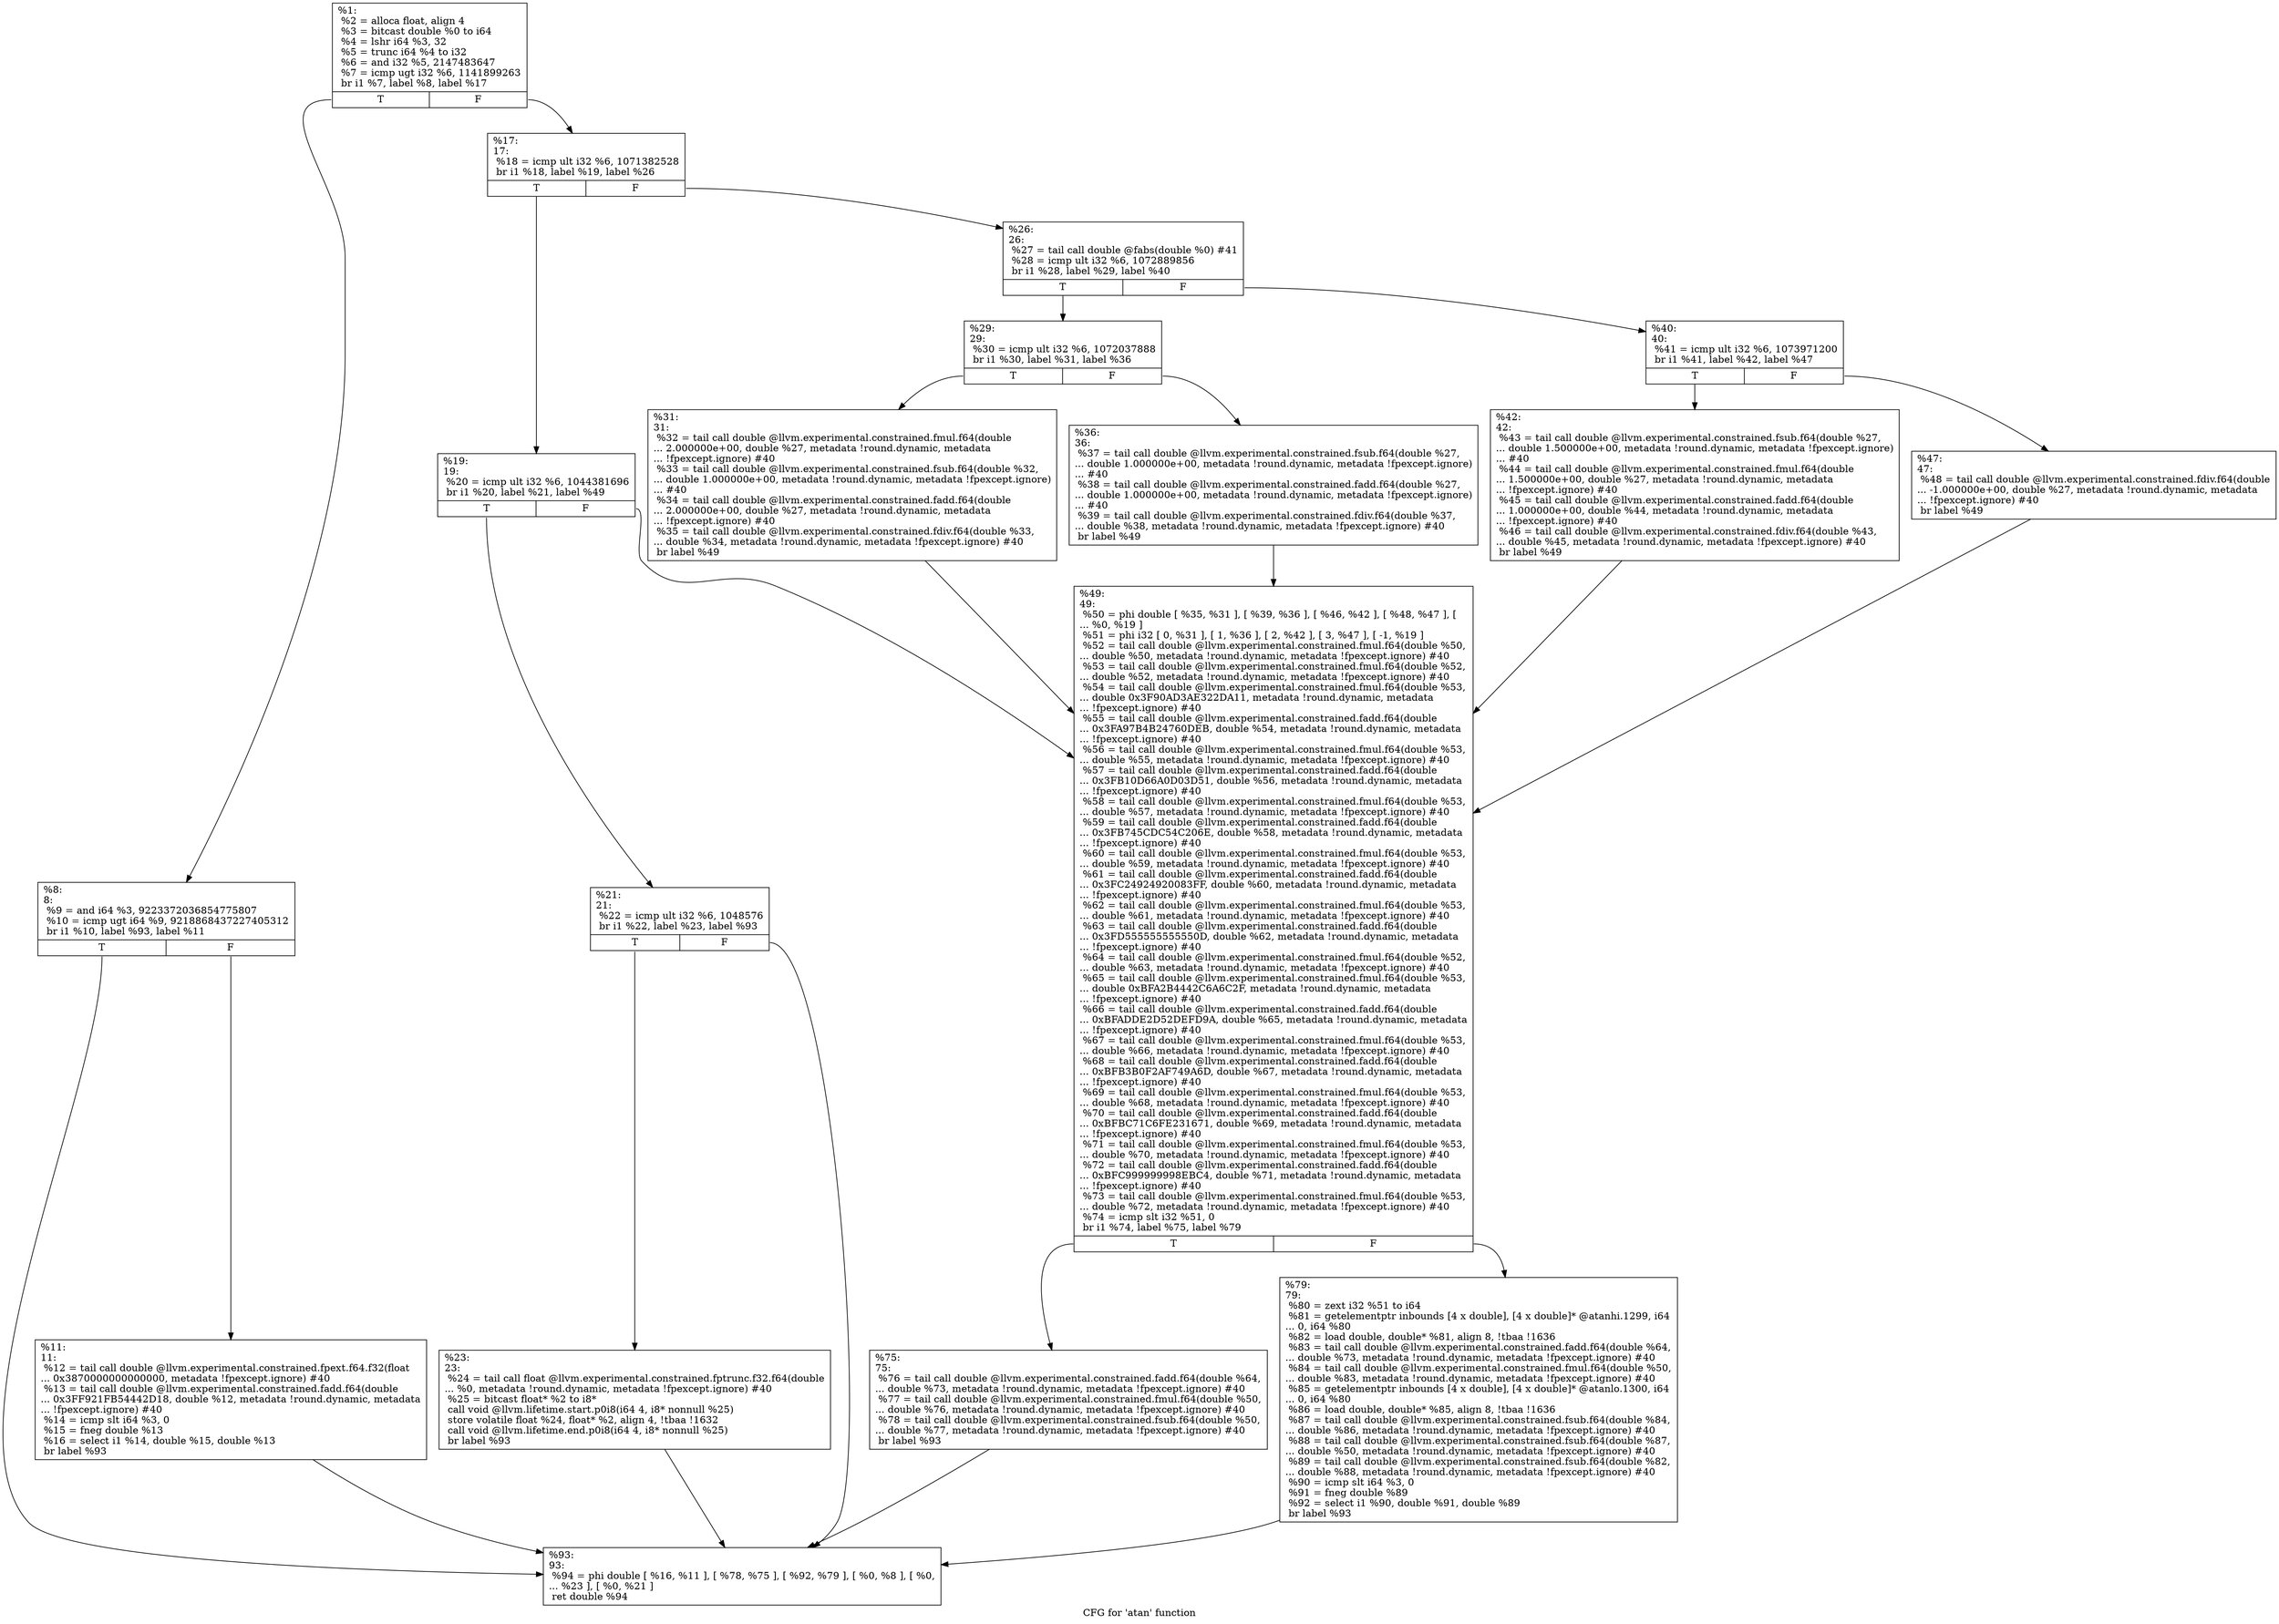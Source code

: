 digraph "CFG for 'atan' function" {
	label="CFG for 'atan' function";

	Node0x19c1100 [shape=record,label="{%1:\l  %2 = alloca float, align 4\l  %3 = bitcast double %0 to i64\l  %4 = lshr i64 %3, 32\l  %5 = trunc i64 %4 to i32\l  %6 = and i32 %5, 2147483647\l  %7 = icmp ugt i32 %6, 1141899263\l  br i1 %7, label %8, label %17\l|{<s0>T|<s1>F}}"];
	Node0x19c1100:s0 -> Node0x19c16c0;
	Node0x19c1100:s1 -> Node0x19c1760;
	Node0x19c16c0 [shape=record,label="{%8:\l8:                                                \l  %9 = and i64 %3, 9223372036854775807\l  %10 = icmp ugt i64 %9, 9218868437227405312\l  br i1 %10, label %93, label %11\l|{<s0>T|<s1>F}}"];
	Node0x19c16c0:s0 -> Node0x19c1bc0;
	Node0x19c16c0:s1 -> Node0x19c1710;
	Node0x19c1710 [shape=record,label="{%11:\l11:                                               \l  %12 = tail call double @llvm.experimental.constrained.fpext.f64.f32(float\l... 0x3870000000000000, metadata !fpexcept.ignore) #40\l  %13 = tail call double @llvm.experimental.constrained.fadd.f64(double\l... 0x3FF921FB54442D18, double %12, metadata !round.dynamic, metadata\l... !fpexcept.ignore) #40\l  %14 = icmp slt i64 %3, 0\l  %15 = fneg double %13\l  %16 = select i1 %14, double %15, double %13\l  br label %93\l}"];
	Node0x19c1710 -> Node0x19c1bc0;
	Node0x19c1760 [shape=record,label="{%17:\l17:                                               \l  %18 = icmp ult i32 %6, 1071382528\l  br i1 %18, label %19, label %26\l|{<s0>T|<s1>F}}"];
	Node0x19c1760:s0 -> Node0x19c17b0;
	Node0x19c1760:s1 -> Node0x19c18a0;
	Node0x19c17b0 [shape=record,label="{%19:\l19:                                               \l  %20 = icmp ult i32 %6, 1044381696\l  br i1 %20, label %21, label %49\l|{<s0>T|<s1>F}}"];
	Node0x19c17b0:s0 -> Node0x19c1800;
	Node0x19c17b0:s1 -> Node0x19c1ad0;
	Node0x19c1800 [shape=record,label="{%21:\l21:                                               \l  %22 = icmp ult i32 %6, 1048576\l  br i1 %22, label %23, label %93\l|{<s0>T|<s1>F}}"];
	Node0x19c1800:s0 -> Node0x19c1850;
	Node0x19c1800:s1 -> Node0x19c1bc0;
	Node0x19c1850 [shape=record,label="{%23:\l23:                                               \l  %24 = tail call float @llvm.experimental.constrained.fptrunc.f32.f64(double\l... %0, metadata !round.dynamic, metadata !fpexcept.ignore) #40\l  %25 = bitcast float* %2 to i8*\l  call void @llvm.lifetime.start.p0i8(i64 4, i8* nonnull %25)\l  store volatile float %24, float* %2, align 4, !tbaa !1632\l  call void @llvm.lifetime.end.p0i8(i64 4, i8* nonnull %25)\l  br label %93\l}"];
	Node0x19c1850 -> Node0x19c1bc0;
	Node0x19c18a0 [shape=record,label="{%26:\l26:                                               \l  %27 = tail call double @fabs(double %0) #41\l  %28 = icmp ult i32 %6, 1072889856\l  br i1 %28, label %29, label %40\l|{<s0>T|<s1>F}}"];
	Node0x19c18a0:s0 -> Node0x19c18f0;
	Node0x19c18a0:s1 -> Node0x19c19e0;
	Node0x19c18f0 [shape=record,label="{%29:\l29:                                               \l  %30 = icmp ult i32 %6, 1072037888\l  br i1 %30, label %31, label %36\l|{<s0>T|<s1>F}}"];
	Node0x19c18f0:s0 -> Node0x19c1940;
	Node0x19c18f0:s1 -> Node0x19c1990;
	Node0x19c1940 [shape=record,label="{%31:\l31:                                               \l  %32 = tail call double @llvm.experimental.constrained.fmul.f64(double\l... 2.000000e+00, double %27, metadata !round.dynamic, metadata\l... !fpexcept.ignore) #40\l  %33 = tail call double @llvm.experimental.constrained.fsub.f64(double %32,\l... double 1.000000e+00, metadata !round.dynamic, metadata !fpexcept.ignore)\l... #40\l  %34 = tail call double @llvm.experimental.constrained.fadd.f64(double\l... 2.000000e+00, double %27, metadata !round.dynamic, metadata\l... !fpexcept.ignore) #40\l  %35 = tail call double @llvm.experimental.constrained.fdiv.f64(double %33,\l... double %34, metadata !round.dynamic, metadata !fpexcept.ignore) #40\l  br label %49\l}"];
	Node0x19c1940 -> Node0x19c1ad0;
	Node0x19c1990 [shape=record,label="{%36:\l36:                                               \l  %37 = tail call double @llvm.experimental.constrained.fsub.f64(double %27,\l... double 1.000000e+00, metadata !round.dynamic, metadata !fpexcept.ignore)\l... #40\l  %38 = tail call double @llvm.experimental.constrained.fadd.f64(double %27,\l... double 1.000000e+00, metadata !round.dynamic, metadata !fpexcept.ignore)\l... #40\l  %39 = tail call double @llvm.experimental.constrained.fdiv.f64(double %37,\l... double %38, metadata !round.dynamic, metadata !fpexcept.ignore) #40\l  br label %49\l}"];
	Node0x19c1990 -> Node0x19c1ad0;
	Node0x19c19e0 [shape=record,label="{%40:\l40:                                               \l  %41 = icmp ult i32 %6, 1073971200\l  br i1 %41, label %42, label %47\l|{<s0>T|<s1>F}}"];
	Node0x19c19e0:s0 -> Node0x19c1a30;
	Node0x19c19e0:s1 -> Node0x19c1a80;
	Node0x19c1a30 [shape=record,label="{%42:\l42:                                               \l  %43 = tail call double @llvm.experimental.constrained.fsub.f64(double %27,\l... double 1.500000e+00, metadata !round.dynamic, metadata !fpexcept.ignore)\l... #40\l  %44 = tail call double @llvm.experimental.constrained.fmul.f64(double\l... 1.500000e+00, double %27, metadata !round.dynamic, metadata\l... !fpexcept.ignore) #40\l  %45 = tail call double @llvm.experimental.constrained.fadd.f64(double\l... 1.000000e+00, double %44, metadata !round.dynamic, metadata\l... !fpexcept.ignore) #40\l  %46 = tail call double @llvm.experimental.constrained.fdiv.f64(double %43,\l... double %45, metadata !round.dynamic, metadata !fpexcept.ignore) #40\l  br label %49\l}"];
	Node0x19c1a30 -> Node0x19c1ad0;
	Node0x19c1a80 [shape=record,label="{%47:\l47:                                               \l  %48 = tail call double @llvm.experimental.constrained.fdiv.f64(double\l... -1.000000e+00, double %27, metadata !round.dynamic, metadata\l... !fpexcept.ignore) #40\l  br label %49\l}"];
	Node0x19c1a80 -> Node0x19c1ad0;
	Node0x19c1ad0 [shape=record,label="{%49:\l49:                                               \l  %50 = phi double [ %35, %31 ], [ %39, %36 ], [ %46, %42 ], [ %48, %47 ], [\l... %0, %19 ]\l  %51 = phi i32 [ 0, %31 ], [ 1, %36 ], [ 2, %42 ], [ 3, %47 ], [ -1, %19 ]\l  %52 = tail call double @llvm.experimental.constrained.fmul.f64(double %50,\l... double %50, metadata !round.dynamic, metadata !fpexcept.ignore) #40\l  %53 = tail call double @llvm.experimental.constrained.fmul.f64(double %52,\l... double %52, metadata !round.dynamic, metadata !fpexcept.ignore) #40\l  %54 = tail call double @llvm.experimental.constrained.fmul.f64(double %53,\l... double 0x3F90AD3AE322DA11, metadata !round.dynamic, metadata\l... !fpexcept.ignore) #40\l  %55 = tail call double @llvm.experimental.constrained.fadd.f64(double\l... 0x3FA97B4B24760DEB, double %54, metadata !round.dynamic, metadata\l... !fpexcept.ignore) #40\l  %56 = tail call double @llvm.experimental.constrained.fmul.f64(double %53,\l... double %55, metadata !round.dynamic, metadata !fpexcept.ignore) #40\l  %57 = tail call double @llvm.experimental.constrained.fadd.f64(double\l... 0x3FB10D66A0D03D51, double %56, metadata !round.dynamic, metadata\l... !fpexcept.ignore) #40\l  %58 = tail call double @llvm.experimental.constrained.fmul.f64(double %53,\l... double %57, metadata !round.dynamic, metadata !fpexcept.ignore) #40\l  %59 = tail call double @llvm.experimental.constrained.fadd.f64(double\l... 0x3FB745CDC54C206E, double %58, metadata !round.dynamic, metadata\l... !fpexcept.ignore) #40\l  %60 = tail call double @llvm.experimental.constrained.fmul.f64(double %53,\l... double %59, metadata !round.dynamic, metadata !fpexcept.ignore) #40\l  %61 = tail call double @llvm.experimental.constrained.fadd.f64(double\l... 0x3FC24924920083FF, double %60, metadata !round.dynamic, metadata\l... !fpexcept.ignore) #40\l  %62 = tail call double @llvm.experimental.constrained.fmul.f64(double %53,\l... double %61, metadata !round.dynamic, metadata !fpexcept.ignore) #40\l  %63 = tail call double @llvm.experimental.constrained.fadd.f64(double\l... 0x3FD555555555550D, double %62, metadata !round.dynamic, metadata\l... !fpexcept.ignore) #40\l  %64 = tail call double @llvm.experimental.constrained.fmul.f64(double %52,\l... double %63, metadata !round.dynamic, metadata !fpexcept.ignore) #40\l  %65 = tail call double @llvm.experimental.constrained.fmul.f64(double %53,\l... double 0xBFA2B4442C6A6C2F, metadata !round.dynamic, metadata\l... !fpexcept.ignore) #40\l  %66 = tail call double @llvm.experimental.constrained.fadd.f64(double\l... 0xBFADDE2D52DEFD9A, double %65, metadata !round.dynamic, metadata\l... !fpexcept.ignore) #40\l  %67 = tail call double @llvm.experimental.constrained.fmul.f64(double %53,\l... double %66, metadata !round.dynamic, metadata !fpexcept.ignore) #40\l  %68 = tail call double @llvm.experimental.constrained.fadd.f64(double\l... 0xBFB3B0F2AF749A6D, double %67, metadata !round.dynamic, metadata\l... !fpexcept.ignore) #40\l  %69 = tail call double @llvm.experimental.constrained.fmul.f64(double %53,\l... double %68, metadata !round.dynamic, metadata !fpexcept.ignore) #40\l  %70 = tail call double @llvm.experimental.constrained.fadd.f64(double\l... 0xBFBC71C6FE231671, double %69, metadata !round.dynamic, metadata\l... !fpexcept.ignore) #40\l  %71 = tail call double @llvm.experimental.constrained.fmul.f64(double %53,\l... double %70, metadata !round.dynamic, metadata !fpexcept.ignore) #40\l  %72 = tail call double @llvm.experimental.constrained.fadd.f64(double\l... 0xBFC999999998EBC4, double %71, metadata !round.dynamic, metadata\l... !fpexcept.ignore) #40\l  %73 = tail call double @llvm.experimental.constrained.fmul.f64(double %53,\l... double %72, metadata !round.dynamic, metadata !fpexcept.ignore) #40\l  %74 = icmp slt i32 %51, 0\l  br i1 %74, label %75, label %79\l|{<s0>T|<s1>F}}"];
	Node0x19c1ad0:s0 -> Node0x19c1b20;
	Node0x19c1ad0:s1 -> Node0x19c1b70;
	Node0x19c1b20 [shape=record,label="{%75:\l75:                                               \l  %76 = tail call double @llvm.experimental.constrained.fadd.f64(double %64,\l... double %73, metadata !round.dynamic, metadata !fpexcept.ignore) #40\l  %77 = tail call double @llvm.experimental.constrained.fmul.f64(double %50,\l... double %76, metadata !round.dynamic, metadata !fpexcept.ignore) #40\l  %78 = tail call double @llvm.experimental.constrained.fsub.f64(double %50,\l... double %77, metadata !round.dynamic, metadata !fpexcept.ignore) #40\l  br label %93\l}"];
	Node0x19c1b20 -> Node0x19c1bc0;
	Node0x19c1b70 [shape=record,label="{%79:\l79:                                               \l  %80 = zext i32 %51 to i64\l  %81 = getelementptr inbounds [4 x double], [4 x double]* @atanhi.1299, i64\l... 0, i64 %80\l  %82 = load double, double* %81, align 8, !tbaa !1636\l  %83 = tail call double @llvm.experimental.constrained.fadd.f64(double %64,\l... double %73, metadata !round.dynamic, metadata !fpexcept.ignore) #40\l  %84 = tail call double @llvm.experimental.constrained.fmul.f64(double %50,\l... double %83, metadata !round.dynamic, metadata !fpexcept.ignore) #40\l  %85 = getelementptr inbounds [4 x double], [4 x double]* @atanlo.1300, i64\l... 0, i64 %80\l  %86 = load double, double* %85, align 8, !tbaa !1636\l  %87 = tail call double @llvm.experimental.constrained.fsub.f64(double %84,\l... double %86, metadata !round.dynamic, metadata !fpexcept.ignore) #40\l  %88 = tail call double @llvm.experimental.constrained.fsub.f64(double %87,\l... double %50, metadata !round.dynamic, metadata !fpexcept.ignore) #40\l  %89 = tail call double @llvm.experimental.constrained.fsub.f64(double %82,\l... double %88, metadata !round.dynamic, metadata !fpexcept.ignore) #40\l  %90 = icmp slt i64 %3, 0\l  %91 = fneg double %89\l  %92 = select i1 %90, double %91, double %89\l  br label %93\l}"];
	Node0x19c1b70 -> Node0x19c1bc0;
	Node0x19c1bc0 [shape=record,label="{%93:\l93:                                               \l  %94 = phi double [ %16, %11 ], [ %78, %75 ], [ %92, %79 ], [ %0, %8 ], [ %0,\l... %23 ], [ %0, %21 ]\l  ret double %94\l}"];
}
